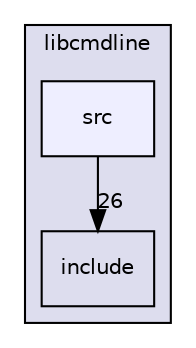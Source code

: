 digraph "libcmdline/src" {
  compound=true
  node [ fontsize="10", fontname="Helvetica"];
  edge [ labelfontsize="10", labelfontname="Helvetica"];
  subgraph clusterdir_fedd67a8c96aee38c54230a4e25bd216 {
    graph [ bgcolor="#ddddee", pencolor="black", label="libcmdline" fontname="Helvetica", fontsize="10", URL="dir_fedd67a8c96aee38c54230a4e25bd216.html"]
  dir_3733bffed18876eee98e80d935ac9490 [shape=box label="include" URL="dir_3733bffed18876eee98e80d935ac9490.html"];
  dir_22c122fc2e7f79841a107d96b40066fd [shape=box, label="src", style="filled", fillcolor="#eeeeff", pencolor="black", URL="dir_22c122fc2e7f79841a107d96b40066fd.html"];
  }
  dir_22c122fc2e7f79841a107d96b40066fd->dir_3733bffed18876eee98e80d935ac9490 [headlabel="26", labeldistance=1.5 headhref="dir_000016_000015.html"];
}
